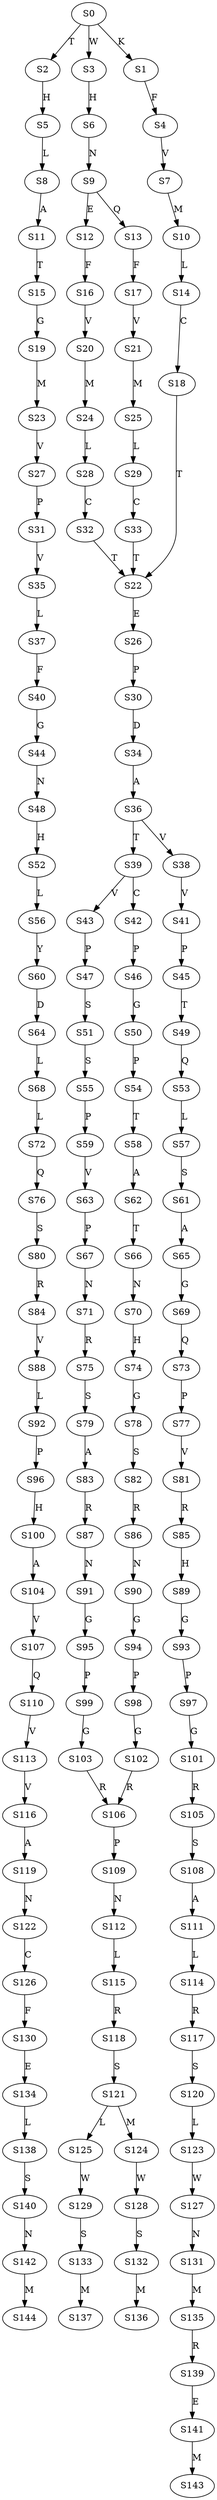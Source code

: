 strict digraph  {
	S0 -> S1 [ label = K ];
	S0 -> S2 [ label = T ];
	S0 -> S3 [ label = W ];
	S1 -> S4 [ label = F ];
	S2 -> S5 [ label = H ];
	S3 -> S6 [ label = H ];
	S4 -> S7 [ label = V ];
	S5 -> S8 [ label = L ];
	S6 -> S9 [ label = N ];
	S7 -> S10 [ label = M ];
	S8 -> S11 [ label = A ];
	S9 -> S12 [ label = E ];
	S9 -> S13 [ label = Q ];
	S10 -> S14 [ label = L ];
	S11 -> S15 [ label = T ];
	S12 -> S16 [ label = F ];
	S13 -> S17 [ label = F ];
	S14 -> S18 [ label = C ];
	S15 -> S19 [ label = G ];
	S16 -> S20 [ label = V ];
	S17 -> S21 [ label = V ];
	S18 -> S22 [ label = T ];
	S19 -> S23 [ label = M ];
	S20 -> S24 [ label = M ];
	S21 -> S25 [ label = M ];
	S22 -> S26 [ label = E ];
	S23 -> S27 [ label = V ];
	S24 -> S28 [ label = L ];
	S25 -> S29 [ label = L ];
	S26 -> S30 [ label = P ];
	S27 -> S31 [ label = P ];
	S28 -> S32 [ label = C ];
	S29 -> S33 [ label = C ];
	S30 -> S34 [ label = D ];
	S31 -> S35 [ label = V ];
	S32 -> S22 [ label = T ];
	S33 -> S22 [ label = T ];
	S34 -> S36 [ label = A ];
	S35 -> S37 [ label = L ];
	S36 -> S38 [ label = V ];
	S36 -> S39 [ label = T ];
	S37 -> S40 [ label = F ];
	S38 -> S41 [ label = V ];
	S39 -> S42 [ label = C ];
	S39 -> S43 [ label = V ];
	S40 -> S44 [ label = G ];
	S41 -> S45 [ label = P ];
	S42 -> S46 [ label = P ];
	S43 -> S47 [ label = P ];
	S44 -> S48 [ label = N ];
	S45 -> S49 [ label = T ];
	S46 -> S50 [ label = G ];
	S47 -> S51 [ label = S ];
	S48 -> S52 [ label = H ];
	S49 -> S53 [ label = Q ];
	S50 -> S54 [ label = P ];
	S51 -> S55 [ label = S ];
	S52 -> S56 [ label = L ];
	S53 -> S57 [ label = L ];
	S54 -> S58 [ label = T ];
	S55 -> S59 [ label = P ];
	S56 -> S60 [ label = Y ];
	S57 -> S61 [ label = S ];
	S58 -> S62 [ label = A ];
	S59 -> S63 [ label = V ];
	S60 -> S64 [ label = D ];
	S61 -> S65 [ label = A ];
	S62 -> S66 [ label = T ];
	S63 -> S67 [ label = P ];
	S64 -> S68 [ label = L ];
	S65 -> S69 [ label = G ];
	S66 -> S70 [ label = N ];
	S67 -> S71 [ label = N ];
	S68 -> S72 [ label = L ];
	S69 -> S73 [ label = Q ];
	S70 -> S74 [ label = H ];
	S71 -> S75 [ label = R ];
	S72 -> S76 [ label = Q ];
	S73 -> S77 [ label = P ];
	S74 -> S78 [ label = G ];
	S75 -> S79 [ label = S ];
	S76 -> S80 [ label = S ];
	S77 -> S81 [ label = V ];
	S78 -> S82 [ label = S ];
	S79 -> S83 [ label = A ];
	S80 -> S84 [ label = R ];
	S81 -> S85 [ label = R ];
	S82 -> S86 [ label = R ];
	S83 -> S87 [ label = R ];
	S84 -> S88 [ label = V ];
	S85 -> S89 [ label = H ];
	S86 -> S90 [ label = N ];
	S87 -> S91 [ label = N ];
	S88 -> S92 [ label = L ];
	S89 -> S93 [ label = G ];
	S90 -> S94 [ label = G ];
	S91 -> S95 [ label = G ];
	S92 -> S96 [ label = P ];
	S93 -> S97 [ label = P ];
	S94 -> S98 [ label = P ];
	S95 -> S99 [ label = P ];
	S96 -> S100 [ label = H ];
	S97 -> S101 [ label = G ];
	S98 -> S102 [ label = G ];
	S99 -> S103 [ label = G ];
	S100 -> S104 [ label = A ];
	S101 -> S105 [ label = R ];
	S102 -> S106 [ label = R ];
	S103 -> S106 [ label = R ];
	S104 -> S107 [ label = V ];
	S105 -> S108 [ label = S ];
	S106 -> S109 [ label = P ];
	S107 -> S110 [ label = Q ];
	S108 -> S111 [ label = A ];
	S109 -> S112 [ label = N ];
	S110 -> S113 [ label = V ];
	S111 -> S114 [ label = L ];
	S112 -> S115 [ label = L ];
	S113 -> S116 [ label = V ];
	S114 -> S117 [ label = R ];
	S115 -> S118 [ label = R ];
	S116 -> S119 [ label = A ];
	S117 -> S120 [ label = S ];
	S118 -> S121 [ label = S ];
	S119 -> S122 [ label = N ];
	S120 -> S123 [ label = L ];
	S121 -> S124 [ label = M ];
	S121 -> S125 [ label = L ];
	S122 -> S126 [ label = C ];
	S123 -> S127 [ label = W ];
	S124 -> S128 [ label = W ];
	S125 -> S129 [ label = W ];
	S126 -> S130 [ label = F ];
	S127 -> S131 [ label = N ];
	S128 -> S132 [ label = S ];
	S129 -> S133 [ label = S ];
	S130 -> S134 [ label = E ];
	S131 -> S135 [ label = M ];
	S132 -> S136 [ label = M ];
	S133 -> S137 [ label = M ];
	S134 -> S138 [ label = L ];
	S135 -> S139 [ label = R ];
	S138 -> S140 [ label = S ];
	S139 -> S141 [ label = E ];
	S140 -> S142 [ label = N ];
	S141 -> S143 [ label = M ];
	S142 -> S144 [ label = M ];
}
